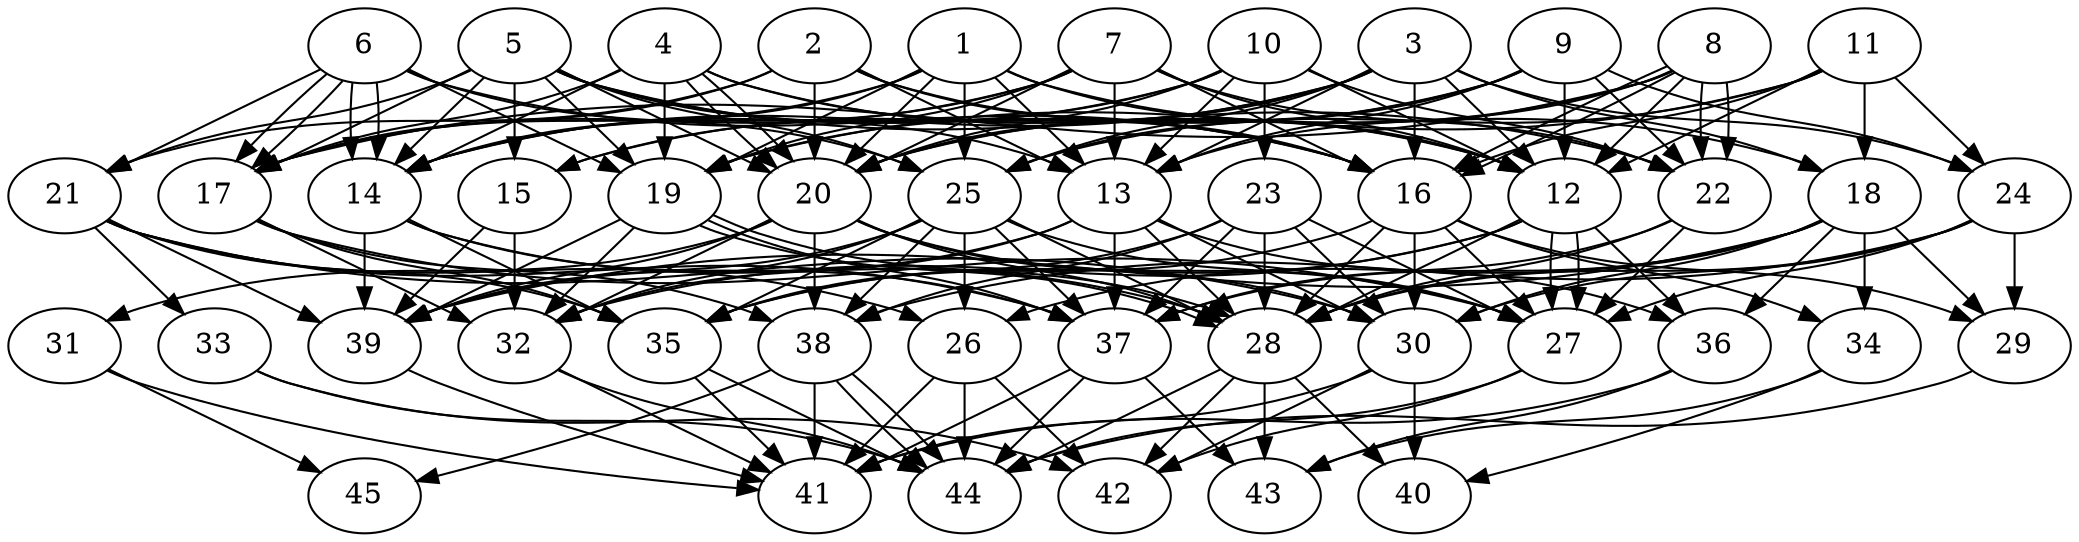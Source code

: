 // DAG automatically generated by daggen at Thu Oct  3 14:07:25 2019
// ./daggen --dot -n 45 --ccr 0.3 --fat 0.7 --regular 0.7 --density 0.9 --mindata 5242880 --maxdata 52428800 
digraph G {
  1 [size="18517333", alpha="0.12", expect_size="5555200"] 
  1 -> 12 [size ="5555200"]
  1 -> 13 [size ="5555200"]
  1 -> 14 [size ="5555200"]
  1 -> 17 [size ="5555200"]
  1 -> 18 [size ="5555200"]
  1 -> 19 [size ="5555200"]
  1 -> 20 [size ="5555200"]
  1 -> 25 [size ="5555200"]
  2 [size="91927893", alpha="0.00", expect_size="27578368"] 
  2 -> 12 [size ="27578368"]
  2 -> 13 [size ="27578368"]
  2 -> 16 [size ="27578368"]
  2 -> 17 [size ="27578368"]
  2 -> 20 [size ="27578368"]
  2 -> 21 [size ="27578368"]
  3 [size="127184213", alpha="0.06", expect_size="38155264"] 
  3 -> 12 [size ="38155264"]
  3 -> 13 [size ="38155264"]
  3 -> 14 [size ="38155264"]
  3 -> 15 [size ="38155264"]
  3 -> 16 [size ="38155264"]
  3 -> 18 [size ="38155264"]
  3 -> 20 [size ="38155264"]
  3 -> 24 [size ="38155264"]
  3 -> 25 [size ="38155264"]
  4 [size="72850773", alpha="0.08", expect_size="21855232"] 
  4 -> 12 [size ="21855232"]
  4 -> 14 [size ="21855232"]
  4 -> 16 [size ="21855232"]
  4 -> 17 [size ="21855232"]
  4 -> 19 [size ="21855232"]
  4 -> 20 [size ="21855232"]
  4 -> 20 [size ="21855232"]
  5 [size="147681280", alpha="0.02", expect_size="44304384"] 
  5 -> 13 [size ="44304384"]
  5 -> 14 [size ="44304384"]
  5 -> 15 [size ="44304384"]
  5 -> 16 [size ="44304384"]
  5 -> 17 [size ="44304384"]
  5 -> 19 [size ="44304384"]
  5 -> 20 [size ="44304384"]
  5 -> 21 [size ="44304384"]
  5 -> 22 [size ="44304384"]
  5 -> 25 [size ="44304384"]
  6 [size="118179840", alpha="0.02", expect_size="35453952"] 
  6 -> 14 [size ="35453952"]
  6 -> 14 [size ="35453952"]
  6 -> 16 [size ="35453952"]
  6 -> 17 [size ="35453952"]
  6 -> 17 [size ="35453952"]
  6 -> 19 [size ="35453952"]
  6 -> 21 [size ="35453952"]
  6 -> 25 [size ="35453952"]
  7 [size="164676267", alpha="0.14", expect_size="49402880"] 
  7 -> 12 [size ="49402880"]
  7 -> 13 [size ="49402880"]
  7 -> 14 [size ="49402880"]
  7 -> 16 [size ="49402880"]
  7 -> 17 [size ="49402880"]
  7 -> 19 [size ="49402880"]
  7 -> 20 [size ="49402880"]
  7 -> 22 [size ="49402880"]
  8 [size="51182933", alpha="0.05", expect_size="15354880"] 
  8 -> 12 [size ="15354880"]
  8 -> 13 [size ="15354880"]
  8 -> 16 [size ="15354880"]
  8 -> 16 [size ="15354880"]
  8 -> 17 [size ="15354880"]
  8 -> 20 [size ="15354880"]
  8 -> 22 [size ="15354880"]
  8 -> 22 [size ="15354880"]
  9 [size="34891093", alpha="0.11", expect_size="10467328"] 
  9 -> 12 [size ="10467328"]
  9 -> 13 [size ="10467328"]
  9 -> 19 [size ="10467328"]
  9 -> 20 [size ="10467328"]
  9 -> 22 [size ="10467328"]
  9 -> 24 [size ="10467328"]
  9 -> 25 [size ="10467328"]
  10 [size="61972480", alpha="0.02", expect_size="18591744"] 
  10 -> 12 [size ="18591744"]
  10 -> 13 [size ="18591744"]
  10 -> 14 [size ="18591744"]
  10 -> 15 [size ="18591744"]
  10 -> 20 [size ="18591744"]
  10 -> 22 [size ="18591744"]
  10 -> 23 [size ="18591744"]
  11 [size="75840853", alpha="0.15", expect_size="22752256"] 
  11 -> 12 [size ="22752256"]
  11 -> 16 [size ="22752256"]
  11 -> 18 [size ="22752256"]
  11 -> 19 [size ="22752256"]
  11 -> 24 [size ="22752256"]
  11 -> 25 [size ="22752256"]
  12 [size="167048533", alpha="0.16", expect_size="50114560"] 
  12 -> 27 [size ="50114560"]
  12 -> 27 [size ="50114560"]
  12 -> 28 [size ="50114560"]
  12 -> 32 [size ="50114560"]
  12 -> 35 [size ="50114560"]
  12 -> 36 [size ="50114560"]
  13 [size="167966720", alpha="0.11", expect_size="50390016"] 
  13 -> 28 [size ="50390016"]
  13 -> 30 [size ="50390016"]
  13 -> 32 [size ="50390016"]
  13 -> 36 [size ="50390016"]
  13 -> 37 [size ="50390016"]
  13 -> 39 [size ="50390016"]
  14 [size="58825387", alpha="0.12", expect_size="17647616"] 
  14 -> 28 [size ="17647616"]
  14 -> 35 [size ="17647616"]
  14 -> 37 [size ="17647616"]
  14 -> 39 [size ="17647616"]
  15 [size="120046933", alpha="0.11", expect_size="36014080"] 
  15 -> 32 [size ="36014080"]
  15 -> 39 [size ="36014080"]
  16 [size="134236160", alpha="0.05", expect_size="40270848"] 
  16 -> 27 [size ="40270848"]
  16 -> 28 [size ="40270848"]
  16 -> 29 [size ="40270848"]
  16 -> 30 [size ="40270848"]
  16 -> 34 [size ="40270848"]
  16 -> 35 [size ="40270848"]
  17 [size="153398613", alpha="0.05", expect_size="46019584"] 
  17 -> 27 [size ="46019584"]
  17 -> 32 [size ="46019584"]
  17 -> 35 [size ="46019584"]
  17 -> 38 [size ="46019584"]
  18 [size="106103467", alpha="0.09", expect_size="31831040"] 
  18 -> 26 [size ="31831040"]
  18 -> 28 [size ="31831040"]
  18 -> 29 [size ="31831040"]
  18 -> 30 [size ="31831040"]
  18 -> 34 [size ="31831040"]
  18 -> 36 [size ="31831040"]
  18 -> 37 [size ="31831040"]
  18 -> 39 [size ="31831040"]
  19 [size="147623253", alpha="0.12", expect_size="44286976"] 
  19 -> 28 [size ="44286976"]
  19 -> 28 [size ="44286976"]
  19 -> 32 [size ="44286976"]
  19 -> 37 [size ="44286976"]
  19 -> 39 [size ="44286976"]
  20 [size="74523307", alpha="0.05", expect_size="22356992"] 
  20 -> 27 [size ="22356992"]
  20 -> 28 [size ="22356992"]
  20 -> 30 [size ="22356992"]
  20 -> 31 [size ="22356992"]
  20 -> 32 [size ="22356992"]
  20 -> 38 [size ="22356992"]
  20 -> 39 [size ="22356992"]
  21 [size="88777387", alpha="0.18", expect_size="26633216"] 
  21 -> 26 [size ="26633216"]
  21 -> 30 [size ="26633216"]
  21 -> 33 [size ="26633216"]
  21 -> 35 [size ="26633216"]
  21 -> 37 [size ="26633216"]
  21 -> 39 [size ="26633216"]
  22 [size="45605547", alpha="0.01", expect_size="13681664"] 
  22 -> 27 [size ="13681664"]
  22 -> 28 [size ="13681664"]
  22 -> 37 [size ="13681664"]
  23 [size="172660053", alpha="0.17", expect_size="51798016"] 
  23 -> 27 [size ="51798016"]
  23 -> 28 [size ="51798016"]
  23 -> 30 [size ="51798016"]
  23 -> 35 [size ="51798016"]
  23 -> 37 [size ="51798016"]
  23 -> 38 [size ="51798016"]
  24 [size="98461013", alpha="0.01", expect_size="29538304"] 
  24 -> 27 [size ="29538304"]
  24 -> 28 [size ="29538304"]
  24 -> 29 [size ="29538304"]
  24 -> 30 [size ="29538304"]
  24 -> 38 [size ="29538304"]
  25 [size="36563627", alpha="0.01", expect_size="10969088"] 
  25 -> 26 [size ="10969088"]
  25 -> 27 [size ="10969088"]
  25 -> 28 [size ="10969088"]
  25 -> 32 [size ="10969088"]
  25 -> 35 [size ="10969088"]
  25 -> 37 [size ="10969088"]
  25 -> 38 [size ="10969088"]
  25 -> 39 [size ="10969088"]
  26 [size="125699413", alpha="0.14", expect_size="37709824"] 
  26 -> 41 [size ="37709824"]
  26 -> 42 [size ="37709824"]
  26 -> 44 [size ="37709824"]
  27 [size="162624853", alpha="0.06", expect_size="48787456"] 
  27 -> 42 [size ="48787456"]
  27 -> 44 [size ="48787456"]
  28 [size="44308480", alpha="0.02", expect_size="13292544"] 
  28 -> 40 [size ="13292544"]
  28 -> 42 [size ="13292544"]
  28 -> 43 [size ="13292544"]
  28 -> 44 [size ="13292544"]
  29 [size="118995627", alpha="0.20", expect_size="35698688"] 
  29 -> 44 [size ="35698688"]
  30 [size="54555307", alpha="0.04", expect_size="16366592"] 
  30 -> 40 [size ="16366592"]
  30 -> 41 [size ="16366592"]
  30 -> 42 [size ="16366592"]
  31 [size="92474027", alpha="0.15", expect_size="27742208"] 
  31 -> 41 [size ="27742208"]
  31 -> 45 [size ="27742208"]
  32 [size="76499627", alpha="0.05", expect_size="22949888"] 
  32 -> 41 [size ="22949888"]
  32 -> 44 [size ="22949888"]
  33 [size="81090560", alpha="0.15", expect_size="24327168"] 
  33 -> 42 [size ="24327168"]
  33 -> 44 [size ="24327168"]
  34 [size="58668373", alpha="0.09", expect_size="17600512"] 
  34 -> 40 [size ="17600512"]
  34 -> 43 [size ="17600512"]
  35 [size="64607573", alpha="0.17", expect_size="19382272"] 
  35 -> 41 [size ="19382272"]
  35 -> 44 [size ="19382272"]
  36 [size="71833600", alpha="0.20", expect_size="21550080"] 
  36 -> 41 [size ="21550080"]
  36 -> 43 [size ="21550080"]
  37 [size="23760213", alpha="0.19", expect_size="7128064"] 
  37 -> 41 [size ="7128064"]
  37 -> 43 [size ="7128064"]
  37 -> 44 [size ="7128064"]
  38 [size="67587413", alpha="0.11", expect_size="20276224"] 
  38 -> 41 [size ="20276224"]
  38 -> 44 [size ="20276224"]
  38 -> 44 [size ="20276224"]
  38 -> 45 [size ="20276224"]
  39 [size="79745707", alpha="0.18", expect_size="23923712"] 
  39 -> 41 [size ="23923712"]
  40 [size="77643093", alpha="0.13", expect_size="23292928"] 
  41 [size="105782613", alpha="0.17", expect_size="31734784"] 
  42 [size="65245867", alpha="0.05", expect_size="19573760"] 
  43 [size="105601707", alpha="0.12", expect_size="31680512"] 
  44 [size="62774613", alpha="0.10", expect_size="18832384"] 
  45 [size="135403520", alpha="0.10", expect_size="40621056"] 
}

